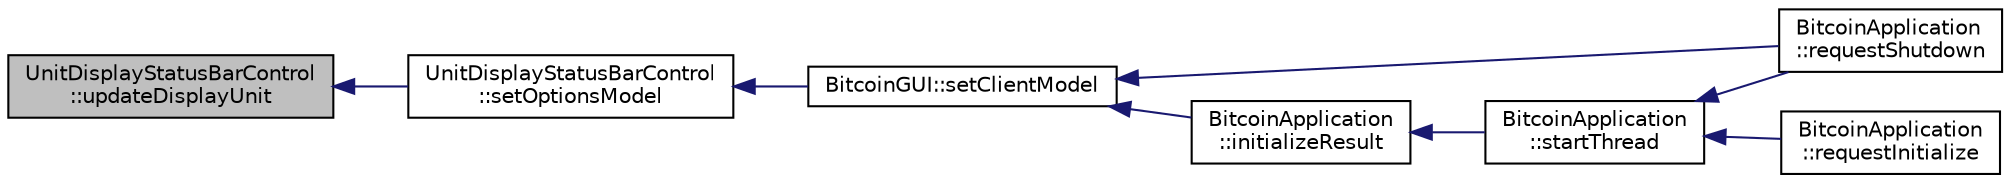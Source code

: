 digraph "UnitDisplayStatusBarControl::updateDisplayUnit"
{
  edge [fontname="Helvetica",fontsize="10",labelfontname="Helvetica",labelfontsize="10"];
  node [fontname="Helvetica",fontsize="10",shape=record];
  rankdir="LR";
  Node41 [label="UnitDisplayStatusBarControl\l::updateDisplayUnit",height=0.2,width=0.4,color="black", fillcolor="grey75", style="filled", fontcolor="black"];
  Node41 -> Node42 [dir="back",color="midnightblue",fontsize="10",style="solid",fontname="Helvetica"];
  Node42 [label="UnitDisplayStatusBarControl\l::setOptionsModel",height=0.2,width=0.4,color="black", fillcolor="white", style="filled",URL="$class_unit_display_status_bar_control.html#ac8d2a43f66f3f71c7d6926dbd5927066",tooltip="Lets the control know about the Options Model (and its signals) "];
  Node42 -> Node43 [dir="back",color="midnightblue",fontsize="10",style="solid",fontname="Helvetica"];
  Node43 [label="BitcoinGUI::setClientModel",height=0.2,width=0.4,color="black", fillcolor="white", style="filled",URL="$class_bitcoin_g_u_i.html#a99d71e1f8478ab937ce2522c8d3815e3",tooltip="Set the client model. "];
  Node43 -> Node44 [dir="back",color="midnightblue",fontsize="10",style="solid",fontname="Helvetica"];
  Node44 [label="BitcoinApplication\l::requestShutdown",height=0.2,width=0.4,color="black", fillcolor="white", style="filled",URL="$class_bitcoin_application.html#a37c560d4c04d14a6da151b82caf8888f",tooltip="Request core shutdown. "];
  Node43 -> Node45 [dir="back",color="midnightblue",fontsize="10",style="solid",fontname="Helvetica"];
  Node45 [label="BitcoinApplication\l::initializeResult",height=0.2,width=0.4,color="black", fillcolor="white", style="filled",URL="$class_bitcoin_application.html#aceb08b4063e4fb264cf11cf7f9edd969"];
  Node45 -> Node46 [dir="back",color="midnightblue",fontsize="10",style="solid",fontname="Helvetica"];
  Node46 [label="BitcoinApplication\l::startThread",height=0.2,width=0.4,color="black", fillcolor="white", style="filled",URL="$class_bitcoin_application.html#a61afce9356e452c53ad4c83f5ca19df8"];
  Node46 -> Node47 [dir="back",color="midnightblue",fontsize="10",style="solid",fontname="Helvetica"];
  Node47 [label="BitcoinApplication\l::requestInitialize",height=0.2,width=0.4,color="black", fillcolor="white", style="filled",URL="$class_bitcoin_application.html#ade19c44b87b00b6b19b433caf4c22ba6",tooltip="Request core initialization. "];
  Node46 -> Node44 [dir="back",color="midnightblue",fontsize="10",style="solid",fontname="Helvetica"];
}
